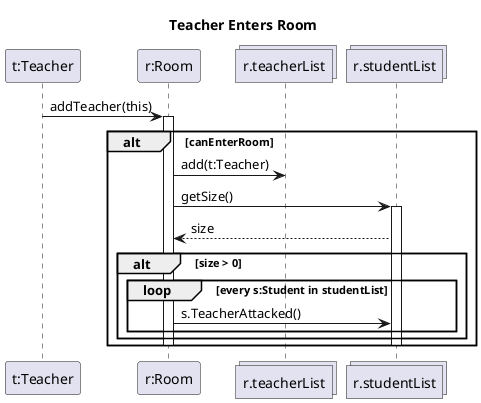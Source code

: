 @startuml 
title Teacher Enters Room
participant "t:Teacher" as Teacher
participant "r:Room" as Room
collections "r.teacherList" as tl
collections "r.studentList" as sl

Teacher -> Room : addTeacher(this)
alt canEnterRoom

    activate Room
        Room -> tl : add(t:Teacher)
            Room -> sl : getSize()
            activate sl
                sl --> Room : size

            alt size > 0
                loop every s:Student in studentList
                    Room -> sl : s.TeacherAttacked()
                end
            end
            deactivate sl
    deactivate Room
end
@enduml